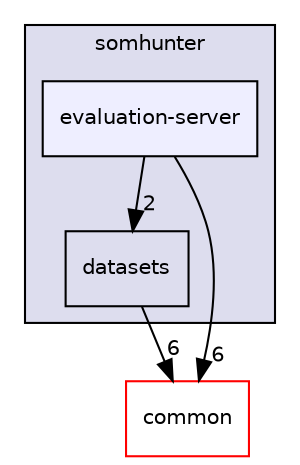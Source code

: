digraph "src/somhunter/evaluation-server" {
  compound=true
  node [ fontsize="10", fontname="Helvetica"];
  edge [ labelfontsize="10", labelfontname="Helvetica"];
  subgraph clusterdir_cbaf2f19bfda0c28ea5a0cb4e99e0b36 {
    graph [ bgcolor="#ddddee", pencolor="black", label="somhunter" fontname="Helvetica", fontsize="10", URL="dir_cbaf2f19bfda0c28ea5a0cb4e99e0b36.html"]
  dir_b7f3fb37dc83b0390c31d8e85a953c0e [shape=box label="datasets" URL="dir_b7f3fb37dc83b0390c31d8e85a953c0e.html"];
  dir_17110777e452f876bf533db153f629af [shape=box, label="evaluation-server", style="filled", fillcolor="#eeeeff", pencolor="black", URL="dir_17110777e452f876bf533db153f629af.html"];
  }
  dir_fdedb0aba14d44ce9d99bc100e026e6a [shape=box label="common" fillcolor="white" style="filled" color="red" URL="dir_fdedb0aba14d44ce9d99bc100e026e6a.html"];
  dir_17110777e452f876bf533db153f629af->dir_b7f3fb37dc83b0390c31d8e85a953c0e [headlabel="2", labeldistance=1.5 headhref="dir_000013_000012.html"];
  dir_17110777e452f876bf533db153f629af->dir_fdedb0aba14d44ce9d99bc100e026e6a [headlabel="6", labeldistance=1.5 headhref="dir_000013_000003.html"];
  dir_b7f3fb37dc83b0390c31d8e85a953c0e->dir_fdedb0aba14d44ce9d99bc100e026e6a [headlabel="6", labeldistance=1.5 headhref="dir_000012_000003.html"];
}
